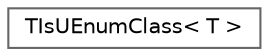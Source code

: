 digraph "Graphical Class Hierarchy"
{
 // INTERACTIVE_SVG=YES
 // LATEX_PDF_SIZE
  bgcolor="transparent";
  edge [fontname=Helvetica,fontsize=10,labelfontname=Helvetica,labelfontsize=10];
  node [fontname=Helvetica,fontsize=10,shape=box,height=0.2,width=0.4];
  rankdir="LR";
  Node0 [id="Node000000",label="TIsUEnumClass\< T \>",height=0.2,width=0.4,color="grey40", fillcolor="white", style="filled",URL="$d7/d4f/structTIsUEnumClass.html",tooltip="Traits class which tests if a type is a UEnum class."];
}

